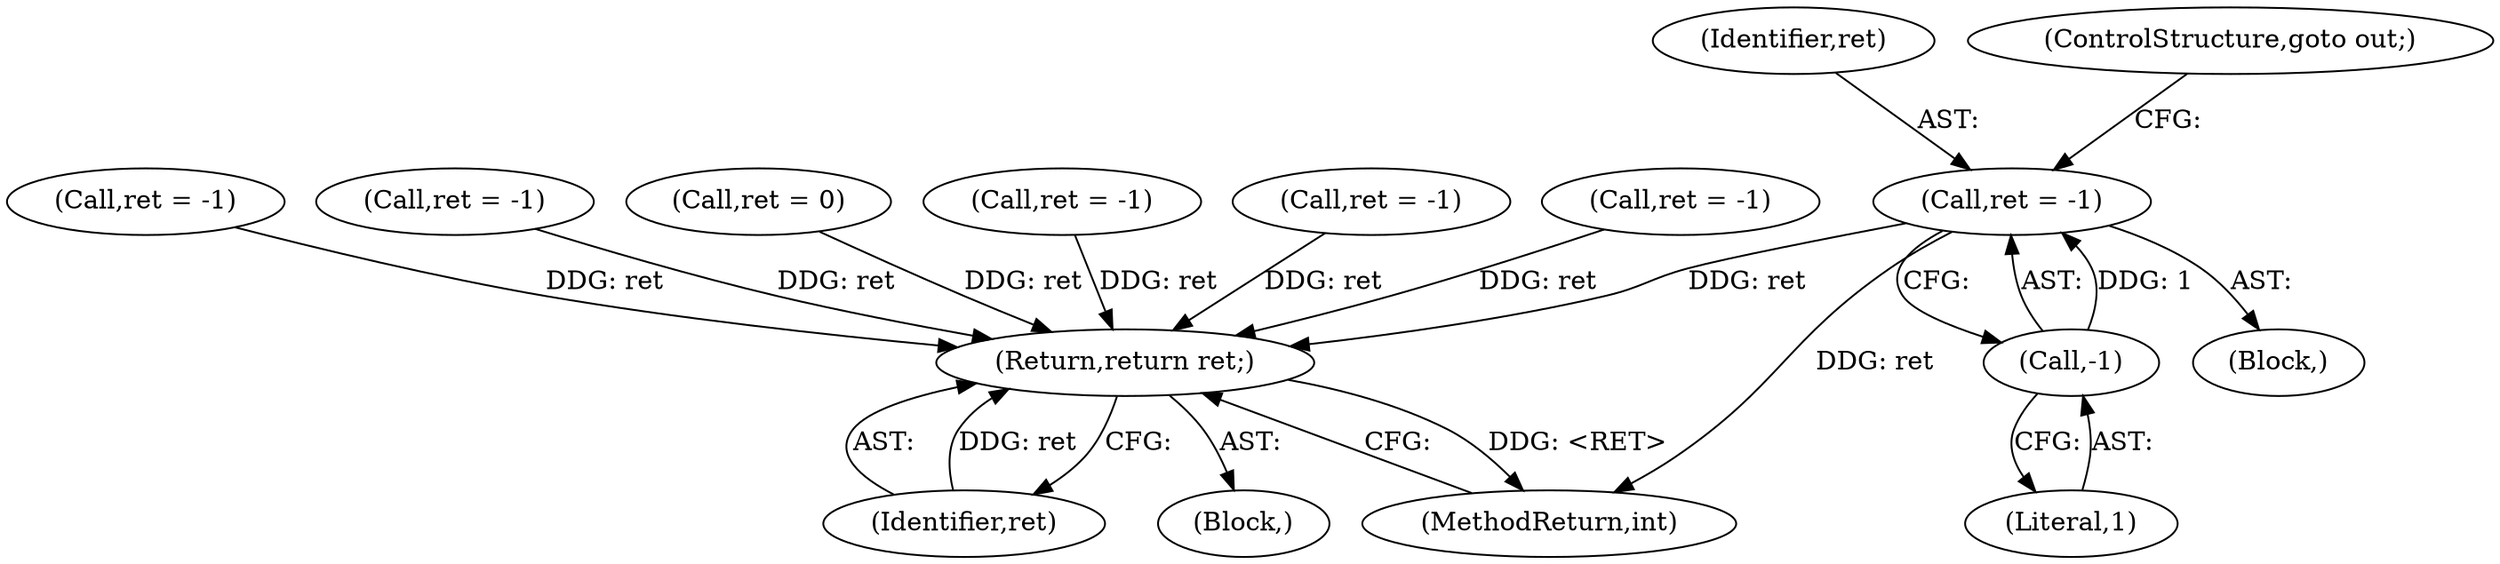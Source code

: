 digraph "1_lxc_81f466d05f2a89cb4f122ef7f593ff3f279b165c_0@del" {
"1000199" [label="(Call,ret = -1)"];
"1000201" [label="(Call,-1)"];
"1000285" [label="(Return,return ret;)"];
"1000200" [label="(Identifier,ret)"];
"1000287" [label="(MethodReturn,int)"];
"1000260" [label="(Call,ret = -1)"];
"1000201" [label="(Call,-1)"];
"1000112" [label="(Call,ret = 0)"];
"1000170" [label="(Call,ret = -1)"];
"1000203" [label="(ControlStructure,goto out;)"];
"1000285" [label="(Return,return ret;)"];
"1000199" [label="(Call,ret = -1)"];
"1000217" [label="(Call,ret = -1)"];
"1000270" [label="(Call,ret = -1)"];
"1000286" [label="(Identifier,ret)"];
"1000196" [label="(Block,)"];
"1000105" [label="(Block,)"];
"1000202" [label="(Literal,1)"];
"1000234" [label="(Call,ret = -1)"];
"1000199" -> "1000196"  [label="AST: "];
"1000199" -> "1000201"  [label="CFG: "];
"1000200" -> "1000199"  [label="AST: "];
"1000201" -> "1000199"  [label="AST: "];
"1000203" -> "1000199"  [label="CFG: "];
"1000199" -> "1000287"  [label="DDG: ret"];
"1000201" -> "1000199"  [label="DDG: 1"];
"1000199" -> "1000285"  [label="DDG: ret"];
"1000201" -> "1000202"  [label="CFG: "];
"1000202" -> "1000201"  [label="AST: "];
"1000285" -> "1000105"  [label="AST: "];
"1000285" -> "1000286"  [label="CFG: "];
"1000286" -> "1000285"  [label="AST: "];
"1000287" -> "1000285"  [label="CFG: "];
"1000285" -> "1000287"  [label="DDG: <RET>"];
"1000286" -> "1000285"  [label="DDG: ret"];
"1000234" -> "1000285"  [label="DDG: ret"];
"1000217" -> "1000285"  [label="DDG: ret"];
"1000112" -> "1000285"  [label="DDG: ret"];
"1000170" -> "1000285"  [label="DDG: ret"];
"1000260" -> "1000285"  [label="DDG: ret"];
"1000270" -> "1000285"  [label="DDG: ret"];
}
